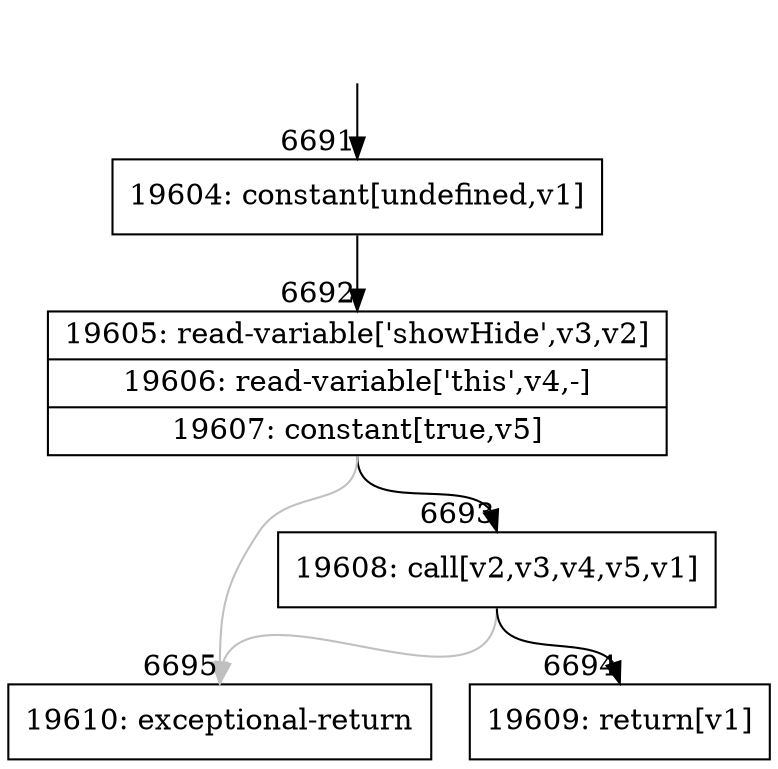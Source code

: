 digraph {
rankdir="TD"
BB_entry422[shape=none,label=""];
BB_entry422 -> BB6691 [tailport=s, headport=n, headlabel="    6691"]
BB6691 [shape=record label="{19604: constant[undefined,v1]}" ] 
BB6691 -> BB6692 [tailport=s, headport=n, headlabel="      6692"]
BB6692 [shape=record label="{19605: read-variable['showHide',v3,v2]|19606: read-variable['this',v4,-]|19607: constant[true,v5]}" ] 
BB6692 -> BB6693 [tailport=s, headport=n, headlabel="      6693"]
BB6692 -> BB6695 [tailport=s, headport=n, color=gray, headlabel="      6695"]
BB6693 [shape=record label="{19608: call[v2,v3,v4,v5,v1]}" ] 
BB6693 -> BB6694 [tailport=s, headport=n, headlabel="      6694"]
BB6693 -> BB6695 [tailport=s, headport=n, color=gray]
BB6694 [shape=record label="{19609: return[v1]}" ] 
BB6695 [shape=record label="{19610: exceptional-return}" ] 
}
